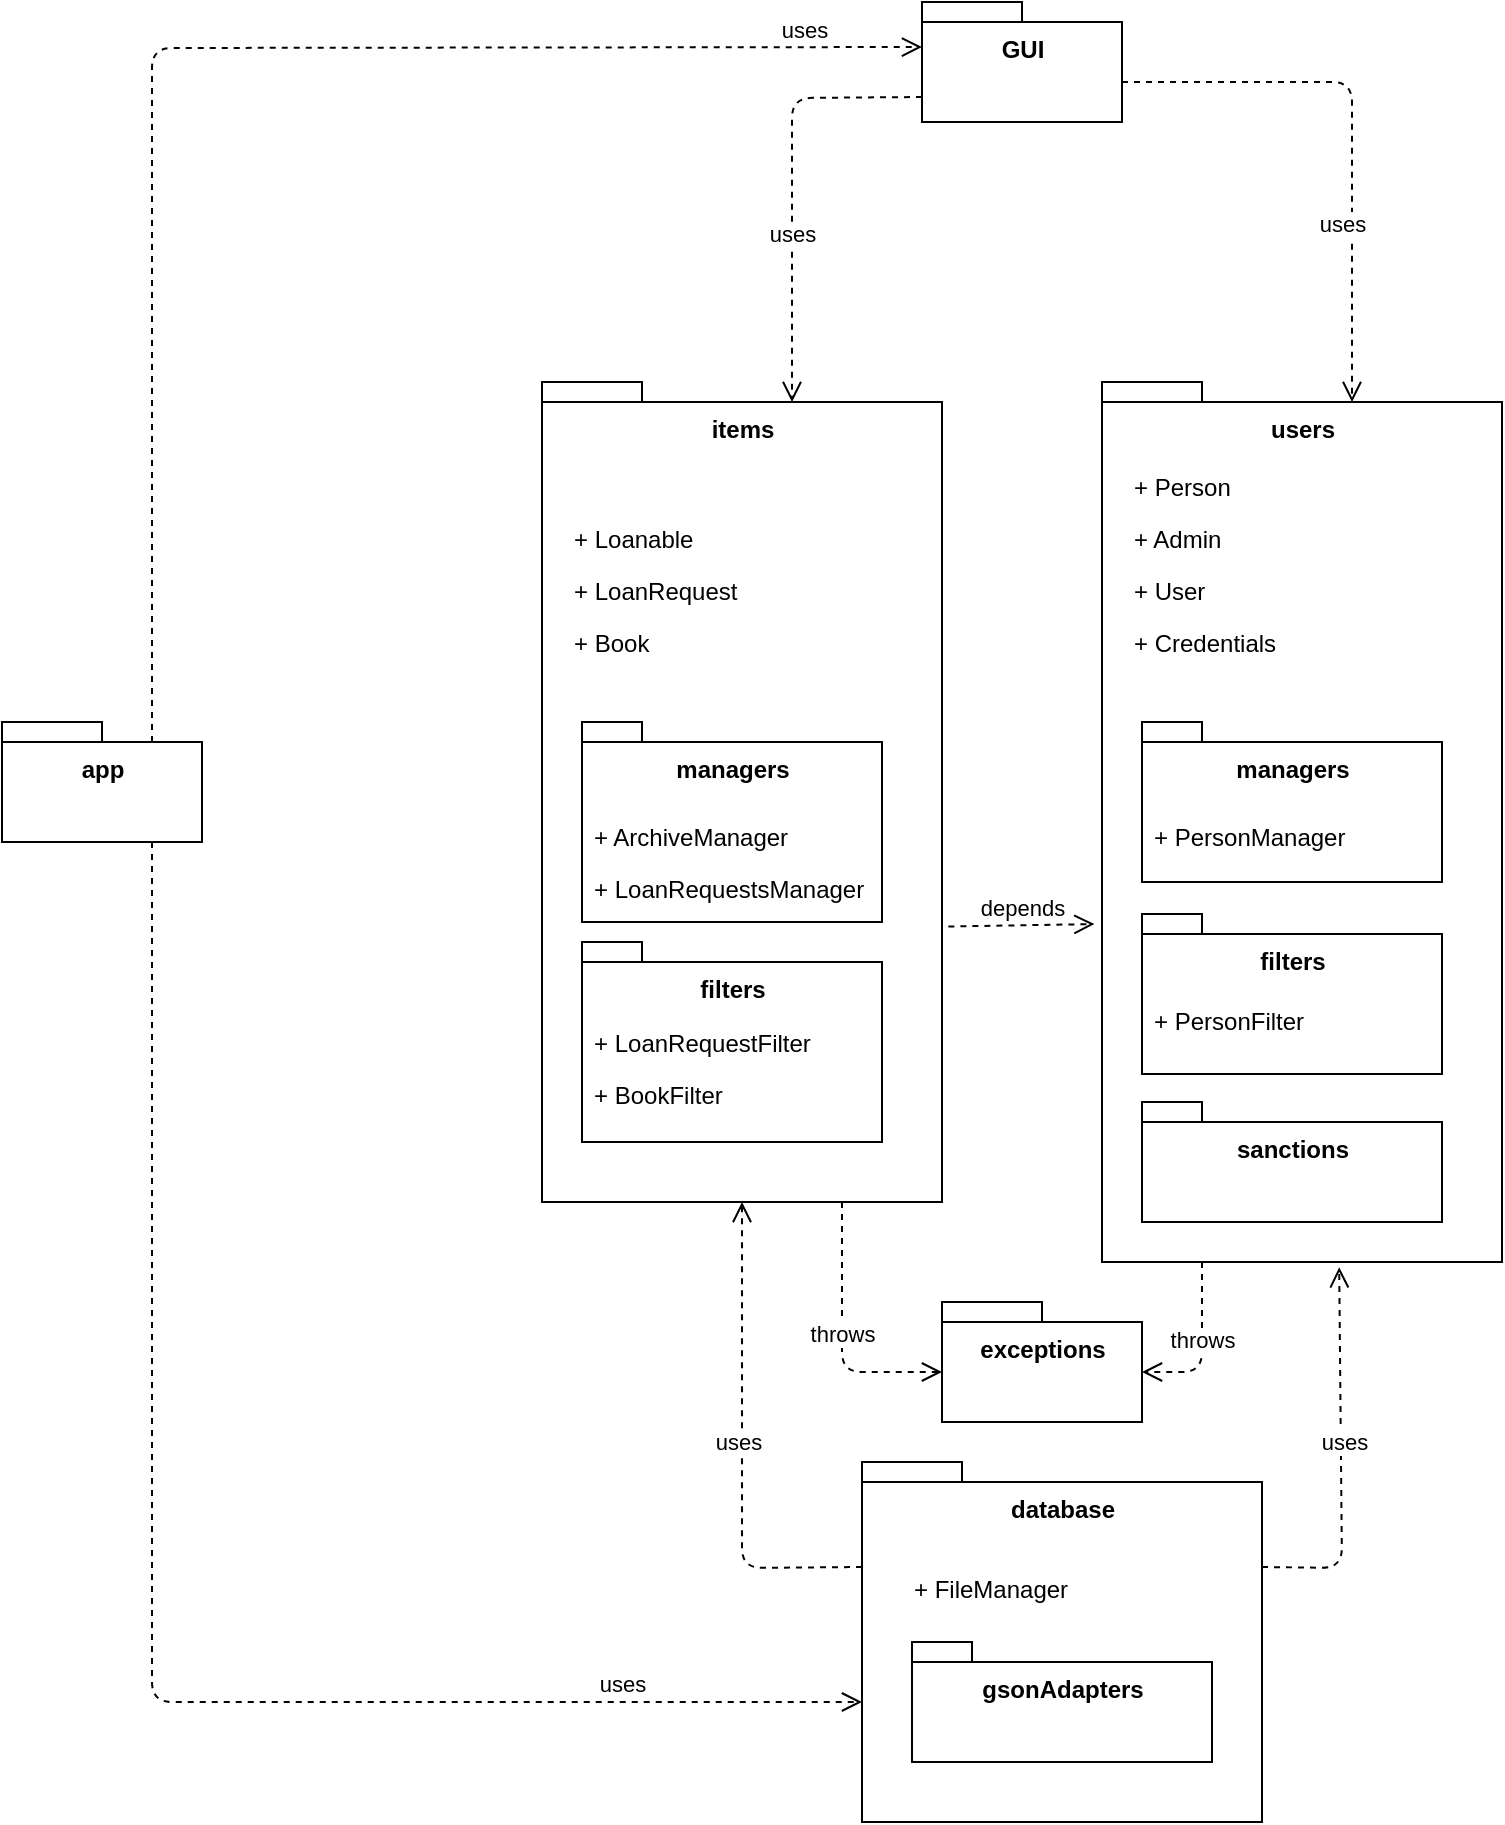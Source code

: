 <mxfile>
    <diagram id="fBDDtDLAVVjxyZuJN52k" name="Page-1">
        <mxGraphModel dx="1918" dy="1540" grid="1" gridSize="10" guides="1" tooltips="1" connect="1" arrows="1" fold="1" page="1" pageScale="1.2" pageWidth="850" pageHeight="1100" math="0" shadow="0">
            <root>
                <mxCell id="0"/>
                <mxCell id="1" parent="0"/>
                <mxCell id="13" value="items" style="shape=folder;fontStyle=1;spacingTop=10;tabWidth=50;tabHeight=10;tabPosition=left;html=1;verticalAlign=top;horizontal=1;" parent="1" vertex="1">
                    <mxGeometry x="330" y="270" width="200" height="410" as="geometry"/>
                </mxCell>
                <mxCell id="14" value="managers" style="shape=folder;fontStyle=1;spacingTop=10;tabWidth=30;tabHeight=10;tabPosition=left;html=1;verticalAlign=top;" parent="1" vertex="1">
                    <mxGeometry x="350" y="440" width="150" height="100" as="geometry"/>
                </mxCell>
                <mxCell id="15" value="+ Book" style="text;strokeColor=none;fillColor=none;align=left;verticalAlign=top;spacingLeft=4;spacingRight=4;overflow=hidden;rotatable=0;points=[[0,0.5],[1,0.5]];portConstraint=eastwest;" parent="1" vertex="1">
                    <mxGeometry x="340" y="387" width="100" height="26" as="geometry"/>
                </mxCell>
                <mxCell id="16" value="+ LoanRequest" style="text;strokeColor=none;fillColor=none;align=left;verticalAlign=top;spacingLeft=4;spacingRight=4;overflow=hidden;rotatable=0;points=[[0,0.5],[1,0.5]];portConstraint=eastwest;" parent="1" vertex="1">
                    <mxGeometry x="340" y="361" width="100" height="26" as="geometry"/>
                </mxCell>
                <mxCell id="17" value="+ Loanable" style="text;strokeColor=none;fillColor=none;align=left;verticalAlign=top;spacingLeft=4;spacingRight=4;overflow=hidden;rotatable=0;points=[[0,0.5],[1,0.5]];portConstraint=eastwest;" parent="1" vertex="1">
                    <mxGeometry x="340" y="335" width="100" height="26" as="geometry"/>
                </mxCell>
                <mxCell id="18" value="filters" style="shape=folder;fontStyle=1;spacingTop=10;tabWidth=30;tabHeight=10;tabPosition=left;html=1;verticalAlign=top;" parent="1" vertex="1">
                    <mxGeometry x="350" y="550" width="150" height="100" as="geometry"/>
                </mxCell>
                <mxCell id="19" value="+ ArchiveManager" style="text;strokeColor=none;fillColor=none;align=left;verticalAlign=top;spacingLeft=4;spacingRight=4;overflow=hidden;rotatable=0;points=[[0,0.5],[1,0.5]];portConstraint=eastwest;" parent="1" vertex="1">
                    <mxGeometry x="350" y="484" width="110" height="26" as="geometry"/>
                </mxCell>
                <mxCell id="20" value="+ LoanRequestsManager" style="text;strokeColor=none;fillColor=none;align=left;verticalAlign=top;spacingLeft=4;spacingRight=4;overflow=hidden;rotatable=0;points=[[0,0.5],[1,0.5]];portConstraint=eastwest;" parent="1" vertex="1">
                    <mxGeometry x="350" y="510" width="190" height="26" as="geometry"/>
                </mxCell>
                <mxCell id="21" value="+ BookFilter" style="text;strokeColor=none;fillColor=none;align=left;verticalAlign=top;spacingLeft=4;spacingRight=4;overflow=hidden;rotatable=0;points=[[0,0.5],[1,0.5]];portConstraint=eastwest;" parent="1" vertex="1">
                    <mxGeometry x="350" y="613" width="140" height="26" as="geometry"/>
                </mxCell>
                <mxCell id="22" value="+ LoanRequestFilter" style="text;strokeColor=none;fillColor=none;align=left;verticalAlign=top;spacingLeft=4;spacingRight=4;overflow=hidden;rotatable=0;points=[[0,0.5],[1,0.5]];portConstraint=eastwest;" parent="1" vertex="1">
                    <mxGeometry x="350" y="587" width="140" height="26" as="geometry"/>
                </mxCell>
                <mxCell id="23" value="users" style="shape=folder;fontStyle=1;spacingTop=10;tabWidth=50;tabHeight=10;tabPosition=left;html=1;verticalAlign=top;horizontal=1;" parent="1" vertex="1">
                    <mxGeometry x="610" y="270" width="200" height="440" as="geometry"/>
                </mxCell>
                <mxCell id="24" value="managers" style="shape=folder;fontStyle=1;spacingTop=10;tabWidth=30;tabHeight=10;tabPosition=left;html=1;verticalAlign=top;" parent="1" vertex="1">
                    <mxGeometry x="630" y="440" width="150" height="80" as="geometry"/>
                </mxCell>
                <mxCell id="25" value="+ User" style="text;strokeColor=none;fillColor=none;align=left;verticalAlign=top;spacingLeft=4;spacingRight=4;overflow=hidden;rotatable=0;points=[[0,0.5],[1,0.5]];portConstraint=eastwest;" parent="1" vertex="1">
                    <mxGeometry x="620" y="361" width="100" height="26" as="geometry"/>
                </mxCell>
                <mxCell id="26" value="+ Admin" style="text;strokeColor=none;fillColor=none;align=left;verticalAlign=top;spacingLeft=4;spacingRight=4;overflow=hidden;rotatable=0;points=[[0,0.5],[1,0.5]];portConstraint=eastwest;" parent="1" vertex="1">
                    <mxGeometry x="620" y="335" width="100" height="26" as="geometry"/>
                </mxCell>
                <mxCell id="27" value="+ Person" style="text;strokeColor=none;fillColor=none;align=left;verticalAlign=top;spacingLeft=4;spacingRight=4;overflow=hidden;rotatable=0;points=[[0,0.5],[1,0.5]];portConstraint=eastwest;" parent="1" vertex="1">
                    <mxGeometry x="620" y="309" width="100" height="26" as="geometry"/>
                </mxCell>
                <mxCell id="28" value="filters" style="shape=folder;fontStyle=1;spacingTop=10;tabWidth=30;tabHeight=10;tabPosition=left;html=1;verticalAlign=top;" parent="1" vertex="1">
                    <mxGeometry x="630" y="536" width="150" height="80" as="geometry"/>
                </mxCell>
                <mxCell id="29" value="+ PersonManager" style="text;strokeColor=none;fillColor=none;align=left;verticalAlign=top;spacingLeft=4;spacingRight=4;overflow=hidden;rotatable=0;points=[[0,0.5],[1,0.5]];portConstraint=eastwest;" parent="1" vertex="1">
                    <mxGeometry x="630" y="484" width="110" height="26" as="geometry"/>
                </mxCell>
                <mxCell id="32" value="+ PersonFilter" style="text;strokeColor=none;fillColor=none;align=left;verticalAlign=top;spacingLeft=4;spacingRight=4;overflow=hidden;rotatable=0;points=[[0,0.5],[1,0.5]];portConstraint=eastwest;" parent="1" vertex="1">
                    <mxGeometry x="630" y="576" width="140" height="26" as="geometry"/>
                </mxCell>
                <mxCell id="33" value="+ Credentials" style="text;strokeColor=none;fillColor=none;align=left;verticalAlign=top;spacingLeft=4;spacingRight=4;overflow=hidden;rotatable=0;points=[[0,0.5],[1,0.5]];portConstraint=eastwest;" parent="1" vertex="1">
                    <mxGeometry x="620" y="387" width="100" height="26" as="geometry"/>
                </mxCell>
                <mxCell id="34" value="sanctions" style="shape=folder;fontStyle=1;spacingTop=10;tabWidth=30;tabHeight=10;tabPosition=left;html=1;verticalAlign=top;" vertex="1" parent="1">
                    <mxGeometry x="630" y="630" width="150" height="60" as="geometry"/>
                </mxCell>
                <mxCell id="37" value="database" style="shape=folder;fontStyle=1;spacingTop=10;tabWidth=50;tabHeight=10;tabPosition=left;html=1;verticalAlign=top;horizontal=1;" vertex="1" parent="1">
                    <mxGeometry x="490" y="810" width="200" height="180" as="geometry"/>
                </mxCell>
                <mxCell id="39" value="gsonAdapters" style="shape=folder;fontStyle=1;spacingTop=10;tabWidth=30;tabHeight=10;tabPosition=left;html=1;verticalAlign=top;" vertex="1" parent="1">
                    <mxGeometry x="515" y="900" width="150" height="60" as="geometry"/>
                </mxCell>
                <mxCell id="40" value="+ FileManager" style="text;strokeColor=none;fillColor=none;align=left;verticalAlign=top;spacingLeft=4;spacingRight=4;overflow=hidden;rotatable=0;points=[[0,0.5],[1,0.5]];portConstraint=eastwest;" vertex="1" parent="1">
                    <mxGeometry x="510" y="860" width="100" height="26" as="geometry"/>
                </mxCell>
                <mxCell id="43" value="depends" style="html=1;verticalAlign=bottom;endArrow=open;dashed=1;endSize=8;exitX=1.016;exitY=0.664;exitDx=0;exitDy=0;exitPerimeter=0;entryX=-0.019;entryY=0.616;entryDx=0;entryDy=0;entryPerimeter=0;" edge="1" parent="1" source="13" target="23">
                    <mxGeometry relative="1" as="geometry">
                        <mxPoint x="610" y="570" as="sourcePoint"/>
                        <mxPoint x="590" y="542" as="targetPoint"/>
                        <mxPoint as="offset"/>
                    </mxGeometry>
                </mxCell>
                <mxCell id="44" value="uses" style="html=1;verticalAlign=bottom;endArrow=open;dashed=1;endSize=8;exitX=0;exitY=0;exitDx=200;exitDy=52.5;exitPerimeter=0;entryX=0.593;entryY=1.006;entryDx=0;entryDy=0;entryPerimeter=0;" edge="1" parent="1" source="37" target="23">
                    <mxGeometry x="-0.017" y="-1" relative="1" as="geometry">
                        <mxPoint x="660" y="760" as="sourcePoint"/>
                        <mxPoint x="730" y="720" as="targetPoint"/>
                        <mxPoint as="offset"/>
                        <Array as="points">
                            <mxPoint x="730" y="863"/>
                        </Array>
                    </mxGeometry>
                </mxCell>
                <mxCell id="45" value="uses" style="html=1;verticalAlign=bottom;endArrow=open;dashed=1;endSize=8;entryX=0.5;entryY=1;entryDx=0;entryDy=0;entryPerimeter=0;exitX=0;exitY=0;exitDx=0;exitDy=52.5;exitPerimeter=0;" edge="1" parent="1" source="37" target="13">
                    <mxGeometry x="-0.063" y="2" relative="1" as="geometry">
                        <mxPoint x="540" y="750" as="sourcePoint"/>
                        <mxPoint x="460" y="750" as="targetPoint"/>
                        <mxPoint as="offset"/>
                        <Array as="points">
                            <mxPoint x="430" y="863"/>
                        </Array>
                    </mxGeometry>
                </mxCell>
                <mxCell id="46" value="GUI" style="shape=folder;fontStyle=1;spacingTop=10;tabWidth=50;tabHeight=10;tabPosition=left;html=1;verticalAlign=top;horizontal=1;" vertex="1" parent="1">
                    <mxGeometry x="520" y="80" width="100" height="60" as="geometry"/>
                </mxCell>
                <mxCell id="49" value="uses" style="html=1;verticalAlign=bottom;endArrow=open;dashed=1;endSize=8;entryX=0;entryY=0;entryDx=125;entryDy=10;entryPerimeter=0;exitX=0;exitY=0;exitDx=0;exitDy=47.5;exitPerimeter=0;" edge="1" parent="1" source="46" target="13">
                    <mxGeometry x="0.304" relative="1" as="geometry">
                        <mxPoint x="340" y="784.5" as="sourcePoint"/>
                        <mxPoint x="280" y="602" as="targetPoint"/>
                        <mxPoint y="1" as="offset"/>
                        <Array as="points">
                            <mxPoint x="455" y="128"/>
                        </Array>
                    </mxGeometry>
                </mxCell>
                <mxCell id="51" value="uses" style="html=1;verticalAlign=bottom;endArrow=open;dashed=1;endSize=8;entryX=0;entryY=0;entryDx=125;entryDy=10;entryPerimeter=0;" edge="1" parent="1" target="23">
                    <mxGeometry x="0.418" y="-5" relative="1" as="geometry">
                        <mxPoint x="620" y="120" as="sourcePoint"/>
                        <mxPoint x="778.6" y="940.0" as="targetPoint"/>
                        <mxPoint as="offset"/>
                        <Array as="points">
                            <mxPoint x="735" y="120"/>
                        </Array>
                    </mxGeometry>
                </mxCell>
                <mxCell id="52" value="app" style="shape=folder;fontStyle=1;spacingTop=10;tabWidth=50;tabHeight=10;tabPosition=left;html=1;verticalAlign=top;horizontal=1;" vertex="1" parent="1">
                    <mxGeometry x="60" y="440" width="100" height="60" as="geometry"/>
                </mxCell>
                <mxCell id="53" value="uses" style="html=1;verticalAlign=bottom;endArrow=open;dashed=1;endSize=8;entryX=0;entryY=0;entryDx=0;entryDy=22.5;entryPerimeter=0;exitX=0;exitY=0;exitDx=75;exitDy=10;exitPerimeter=0;" edge="1" parent="1" source="52" target="46">
                    <mxGeometry x="0.839" relative="1" as="geometry">
                        <mxPoint x="125" y="170" as="sourcePoint"/>
                        <mxPoint x="60" y="335" as="targetPoint"/>
                        <mxPoint as="offset"/>
                        <Array as="points">
                            <mxPoint x="135" y="103"/>
                        </Array>
                    </mxGeometry>
                </mxCell>
                <mxCell id="54" value="uses" style="html=1;verticalAlign=bottom;endArrow=open;dashed=1;endSize=8;entryX=0;entryY=0;entryDx=0;entryDy=10;entryPerimeter=0;exitX=0.75;exitY=1;exitDx=0;exitDy=0;exitPerimeter=0;" edge="1" parent="1" source="52">
                    <mxGeometry x="0.694" relative="1" as="geometry">
                        <mxPoint x="105" y="1290" as="sourcePoint"/>
                        <mxPoint x="490" y="930" as="targetPoint"/>
                        <mxPoint as="offset"/>
                        <Array as="points">
                            <mxPoint x="135" y="930"/>
                        </Array>
                    </mxGeometry>
                </mxCell>
                <mxCell id="55" value="exceptions" style="shape=folder;fontStyle=1;spacingTop=10;tabWidth=50;tabHeight=10;tabPosition=left;html=1;verticalAlign=top;horizontal=1;" vertex="1" parent="1">
                    <mxGeometry x="530" y="730" width="100" height="60" as="geometry"/>
                </mxCell>
                <mxCell id="56" value="throws" style="html=1;verticalAlign=bottom;endArrow=open;dashed=1;endSize=8;entryX=0;entryY=0;entryDx=0;entryDy=35;entryPerimeter=0;exitX=0.75;exitY=1;exitDx=0;exitDy=0;exitPerimeter=0;" edge="1" parent="1" source="13" target="55">
                    <mxGeometry x="0.114" relative="1" as="geometry">
                        <mxPoint x="500" y="872.5" as="sourcePoint"/>
                        <mxPoint x="440" y="690" as="targetPoint"/>
                        <mxPoint as="offset"/>
                        <Array as="points">
                            <mxPoint x="480" y="765"/>
                        </Array>
                    </mxGeometry>
                </mxCell>
                <mxCell id="58" value="throws" style="html=1;verticalAlign=bottom;endArrow=open;dashed=1;endSize=8;entryX=0;entryY=0;entryDx=100;entryDy=35;entryPerimeter=0;exitX=0.25;exitY=1;exitDx=0;exitDy=0;exitPerimeter=0;" edge="1" parent="1" source="23" target="55">
                    <mxGeometry x="0.114" relative="1" as="geometry">
                        <mxPoint x="670" y="710" as="sourcePoint"/>
                        <mxPoint x="720" y="795" as="targetPoint"/>
                        <mxPoint as="offset"/>
                        <Array as="points">
                            <mxPoint x="660" y="765"/>
                        </Array>
                    </mxGeometry>
                </mxCell>
            </root>
        </mxGraphModel>
    </diagram>
</mxfile>